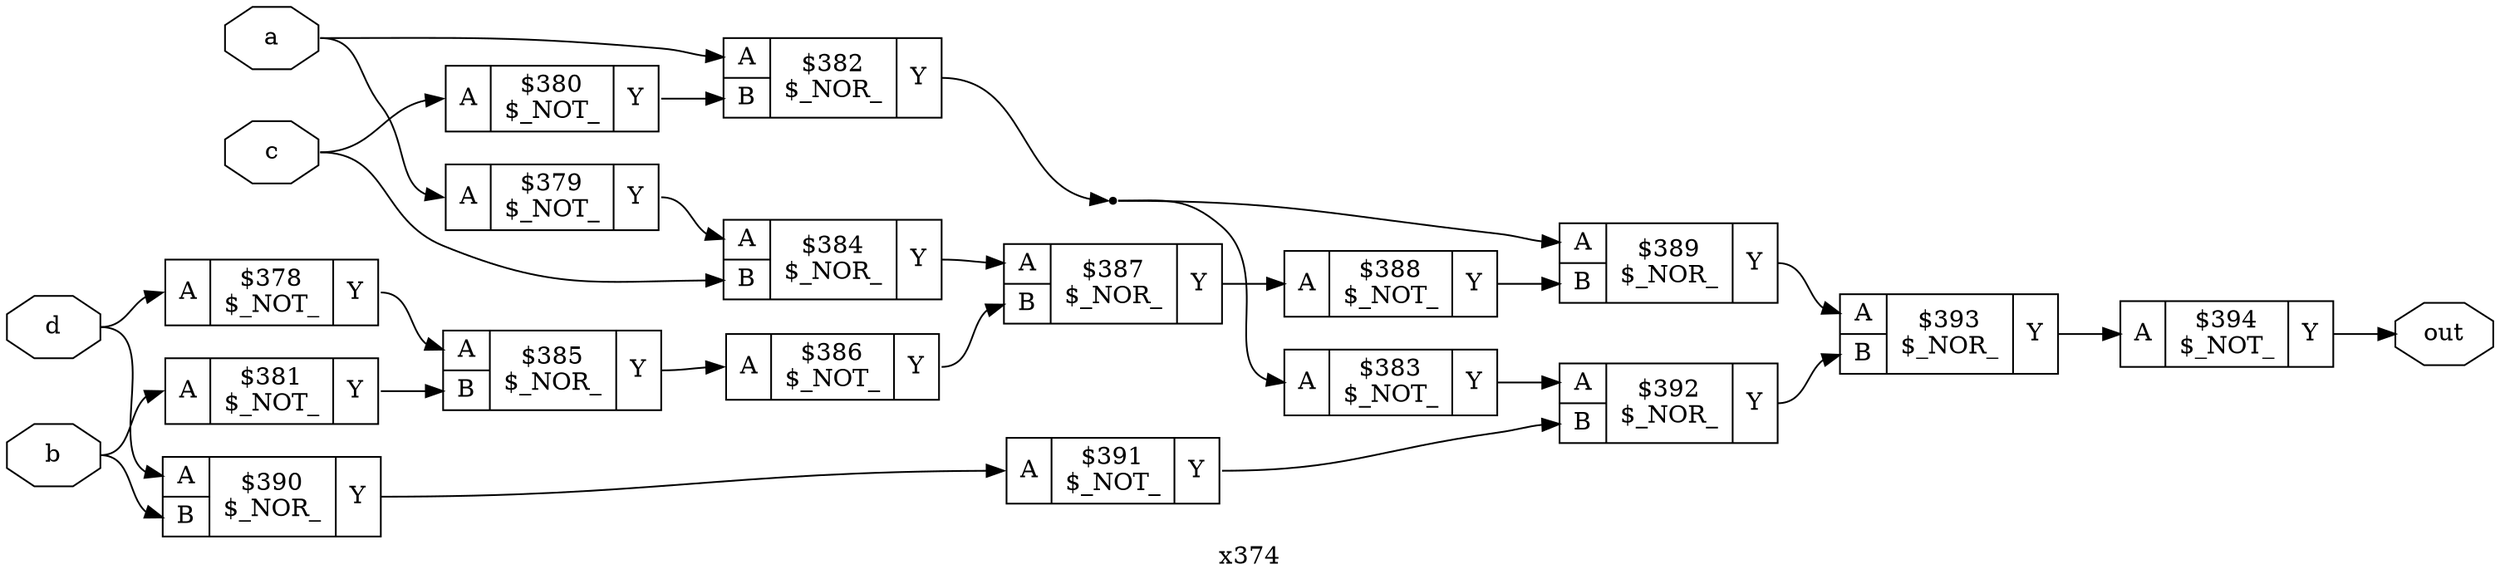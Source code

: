 digraph "x374" {
label="x374";
rankdir="LR";
remincross=true;
n17 [ shape=octagon, label="a", color="black", fontcolor="black" ];
n18 [ shape=octagon, label="b", color="black", fontcolor="black" ];
n19 [ shape=octagon, label="c", color="black", fontcolor="black" ];
n20 [ shape=octagon, label="d", color="black", fontcolor="black" ];
n21 [ shape=octagon, label="out", color="black", fontcolor="black" ];
c24 [ shape=record, label="{{<p22> A}|$378\n$_NOT_|{<p23> Y}}" ];
c25 [ shape=record, label="{{<p22> A}|$379\n$_NOT_|{<p23> Y}}" ];
c26 [ shape=record, label="{{<p22> A}|$380\n$_NOT_|{<p23> Y}}" ];
c27 [ shape=record, label="{{<p22> A}|$381\n$_NOT_|{<p23> Y}}" ];
c29 [ shape=record, label="{{<p22> A|<p28> B}|$382\n$_NOR_|{<p23> Y}}" ];
c30 [ shape=record, label="{{<p22> A}|$383\n$_NOT_|{<p23> Y}}" ];
c31 [ shape=record, label="{{<p22> A|<p28> B}|$384\n$_NOR_|{<p23> Y}}" ];
c32 [ shape=record, label="{{<p22> A|<p28> B}|$385\n$_NOR_|{<p23> Y}}" ];
c33 [ shape=record, label="{{<p22> A}|$386\n$_NOT_|{<p23> Y}}" ];
c34 [ shape=record, label="{{<p22> A|<p28> B}|$387\n$_NOR_|{<p23> Y}}" ];
c35 [ shape=record, label="{{<p22> A}|$388\n$_NOT_|{<p23> Y}}" ];
c36 [ shape=record, label="{{<p22> A|<p28> B}|$389\n$_NOR_|{<p23> Y}}" ];
c37 [ shape=record, label="{{<p22> A|<p28> B}|$390\n$_NOR_|{<p23> Y}}" ];
c38 [ shape=record, label="{{<p22> A}|$391\n$_NOT_|{<p23> Y}}" ];
c39 [ shape=record, label="{{<p22> A|<p28> B}|$392\n$_NOR_|{<p23> Y}}" ];
c40 [ shape=record, label="{{<p22> A|<p28> B}|$393\n$_NOR_|{<p23> Y}}" ];
c41 [ shape=record, label="{{<p22> A}|$394\n$_NOT_|{<p23> Y}}" ];
n1 [ shape=point ];
c29:p23:e -> n1:w [color="black", label=""];
n1:e -> c30:p22:w [color="black", label=""];
n1:e -> c36:p22:w [color="black", label=""];
c38:p23:e -> c39:p28:w [color="black", label=""];
c39:p23:e -> c40:p28:w [color="black", label=""];
c40:p23:e -> c41:p22:w [color="black", label=""];
c24:p23:e -> c32:p22:w [color="black", label=""];
c25:p23:e -> c31:p22:w [color="black", label=""];
c26:p23:e -> c29:p28:w [color="black", label=""];
c27:p23:e -> c32:p28:w [color="black", label=""];
n17:e -> c25:p22:w [color="black", label=""];
n17:e -> c29:p22:w [color="black", label=""];
n18:e -> c27:p22:w [color="black", label=""];
n18:e -> c37:p28:w [color="black", label=""];
n19:e -> c26:p22:w [color="black", label=""];
n19:e -> c31:p28:w [color="black", label=""];
c30:p23:e -> c39:p22:w [color="black", label=""];
n20:e -> c24:p22:w [color="black", label=""];
n20:e -> c37:p22:w [color="black", label=""];
c41:p23:e -> n21:w [color="black", label=""];
c31:p23:e -> c34:p22:w [color="black", label=""];
c32:p23:e -> c33:p22:w [color="black", label=""];
c33:p23:e -> c34:p28:w [color="black", label=""];
c34:p23:e -> c35:p22:w [color="black", label=""];
c35:p23:e -> c36:p28:w [color="black", label=""];
c36:p23:e -> c40:p22:w [color="black", label=""];
c37:p23:e -> c38:p22:w [color="black", label=""];
}
